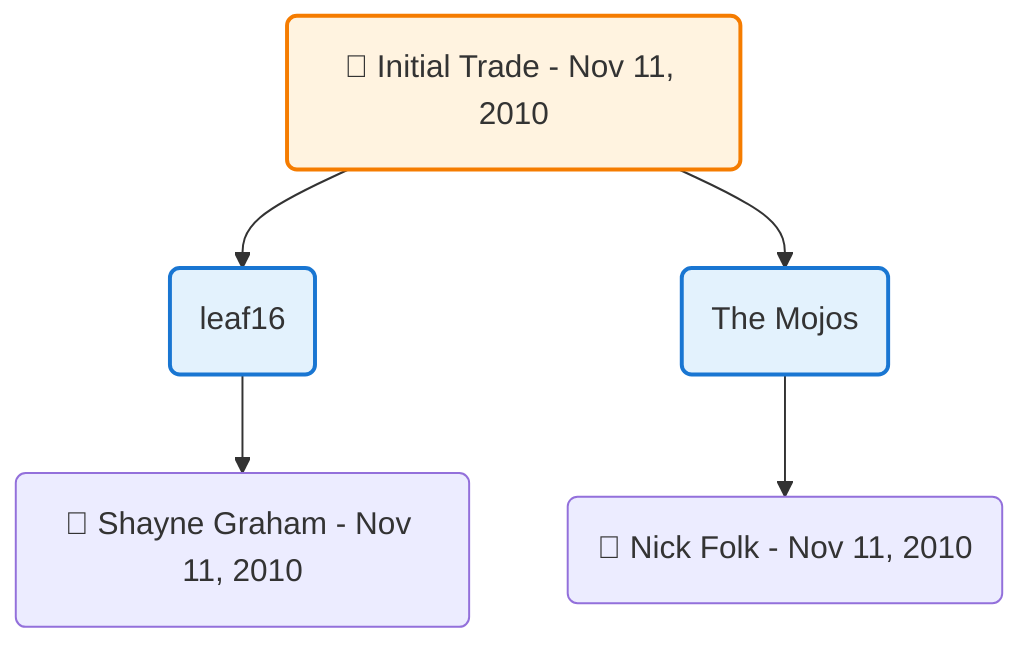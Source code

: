 flowchart TD

    TRADE_MAIN("🔄 Initial Trade - Nov 11, 2010")
    TEAM_1("leaf16")
    TEAM_2("The Mojos")
    NODE_3695e754-e091-4420-91da-6f9435fdcdf9("🔄 Shayne Graham - Nov 11, 2010")
    NODE_0e445340-2f9e-4b0e-977c-e0ebdbe544d8("🔄 Nick Folk - Nov 11, 2010")

    TRADE_MAIN --> TEAM_1
    TRADE_MAIN --> TEAM_2
    TEAM_1 --> NODE_3695e754-e091-4420-91da-6f9435fdcdf9
    TEAM_2 --> NODE_0e445340-2f9e-4b0e-977c-e0ebdbe544d8

    %% Node styling
    classDef teamNode fill:#e3f2fd,stroke:#1976d2,stroke-width:2px
    classDef tradeNode fill:#fff3e0,stroke:#f57c00,stroke-width:2px
    classDef playerNode fill:#f3e5f5,stroke:#7b1fa2,stroke-width:1px
    classDef nonRootPlayerNode fill:#f5f5f5,stroke:#757575,stroke-width:1px
    classDef endNode fill:#ffebee,stroke:#c62828,stroke-width:2px
    classDef waiverNode fill:#e8f5e8,stroke:#388e3c,stroke-width:2px
    classDef championshipNode fill:#fff9c4,stroke:#f57f17,stroke-width:3px

    class TEAM_1,TEAM_2 teamNode
    class TRADE_MAIN tradeNode
